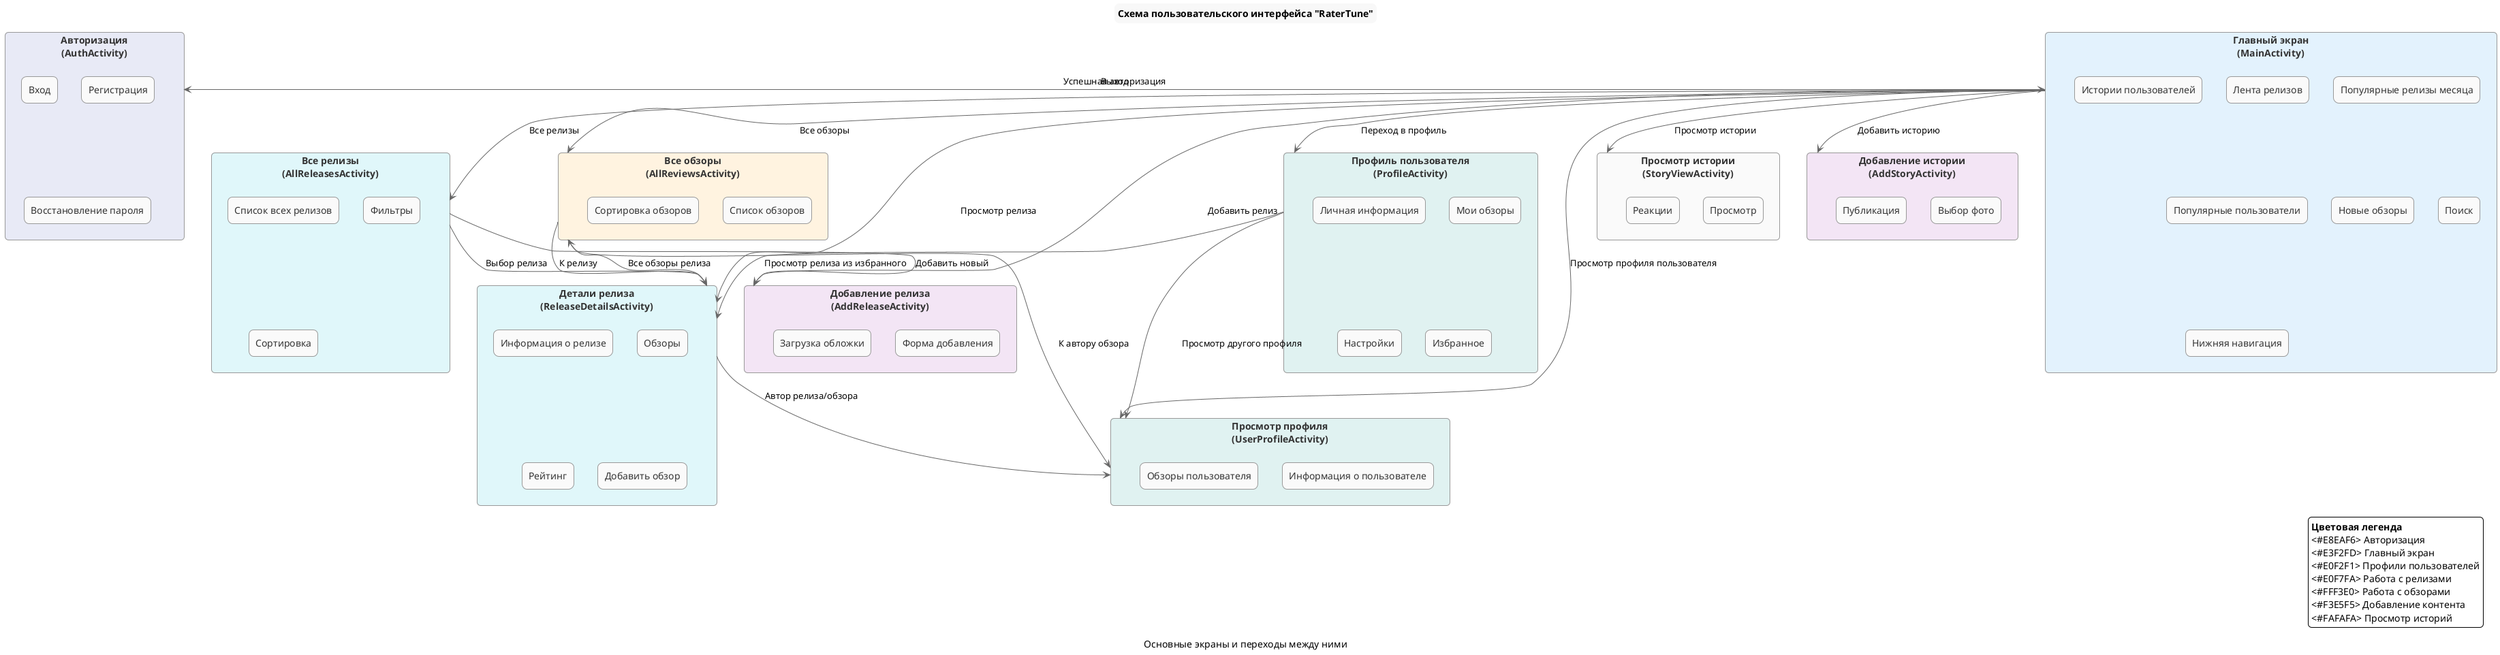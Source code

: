 @startuml
skinparam backgroundColor white
skinparam DefaultFontName Arial
skinparam ArrowColor #666666
skinparam Shadowing false
skinparam roundcorner 10
skinparam titleBorderRoundCorner 15
skinparam titleBorderThickness 1
skinparam titleBackgroundColor #F8F8F8

skinparam rectangle {
    BorderColor #999999
    BackgroundColor #FAFAFA
    FontColor #333333
    BorderThickness 1
    Shadowing false
}

skinparam arrow {
    Color #666666
    Thickness 1
}

' Экраны приложения
rectangle "Авторизация\n(AuthActivity)" as Auth #E8EAF6 {
    rectangle "Вход" as Login
    rectangle "Регистрация" as Register
    rectangle "Восстановление пароля" as Recovery
}

rectangle "Главный экран\n(MainActivity)" as Main #E3F2FD {
    rectangle "Лента релизов" as Feed
    rectangle "Популярные релизы месяца" as Popular
    rectangle "Истории пользователей" as Stories
    rectangle "Популярные пользователи" as Users
    rectangle "Новые обзоры" as RecentReviews
    rectangle "Поиск" as Search
    rectangle "Нижняя навигация" as NavBar
}

rectangle "Профиль пользователя\n(ProfileActivity)" as Profile #E0F2F1 {
    rectangle "Личная информация" as PersonalInfo
    rectangle "Мои обзоры" as MyReviews
    rectangle "Настройки" as Settings
    rectangle "Избранное" as Favorites
}

rectangle "Просмотр профиля\n(UserProfileActivity)" as UserProfile #E0F2F1 {
    rectangle "Информация о пользователе" as UserInfo
    rectangle "Обзоры пользователя" as UserReviews
}

rectangle "Детали релиза\n(ReleaseDetailsActivity)" as ReleaseDetails #E0F7FA {
    rectangle "Информация о релизе" as ReleaseInfo
    rectangle "Обзоры" as Reviews
    rectangle "Рейтинг" as Rating
    rectangle "Добавить обзор" as AddReview
}

rectangle "Все релизы\n(AllReleasesActivity)" as AllReleases #E0F7FA {
    rectangle "Список всех релизов" as ReleasesList
    rectangle "Фильтры" as Filters
    rectangle "Сортировка" as Sort
}

rectangle "Добавление релиза\n(AddReleaseActivity)" as AddRelease #F3E5F5 {
    rectangle "Форма добавления" as ReleaseForm
    rectangle "Загрузка обложки" as UploadCover
}

rectangle "Все обзоры\n(AllReviewsActivity)" as AllReviews #FFF3E0 {
    rectangle "Список обзоров" as ReviewsList
    rectangle "Сортировка обзоров" as ReviewSort
}

rectangle "Просмотр истории\n(StoryViewActivity)" as StoryView #FAFAFA {
    rectangle "Просмотр" as ViewStory
    rectangle "Реакции" as Reactions
}

rectangle "Добавление истории\n(AddStoryActivity)" as AddStory #F3E5F5 {
    rectangle "Выбор фото" as ChoosePhoto
    rectangle "Публикация" as Publish
}

' Связи между экранами
Auth --> Main : Успешная авторизация
Main --> Auth : Выход

Main --> Profile : Переход в профиль
Main --> UserProfile : Просмотр профиля пользователя
Main --> ReleaseDetails : Просмотр релиза
Main --> AllReleases : Все релизы
Main --> AddRelease : Добавить релиз
Main --> AllReviews : Все обзоры
Main --> StoryView : Просмотр истории
Main --> AddStory : Добавить историю

Profile --> UserProfile : Просмотр другого профиля
Profile --> ReleaseDetails : Просмотр релиза из избранного

ReleaseDetails --> AllReviews : Все обзоры релиза
ReleaseDetails --> UserProfile : Автор релиза/обзора

AllReleases --> ReleaseDetails : Выбор релиза
AllReleases --> AddRelease : Добавить новый

AllReviews --> ReleaseDetails : К релизу
AllReviews --> UserProfile : К автору обзора

title Схема пользовательского интерфейса "RaterTune"
caption Основные экраны и переходы между ними

legend right
  **Цветовая легенда**
  <#E8EAF6> Авторизация
  <#E3F2FD> Главный экран
  <#E0F2F1> Профили пользователей
  <#E0F7FA> Работа с релизами
  <#FFF3E0> Работа с обзорами
  <#F3E5F5> Добавление контента
  <#FAFAFA> Просмотр историй
endlegend

@enduml 